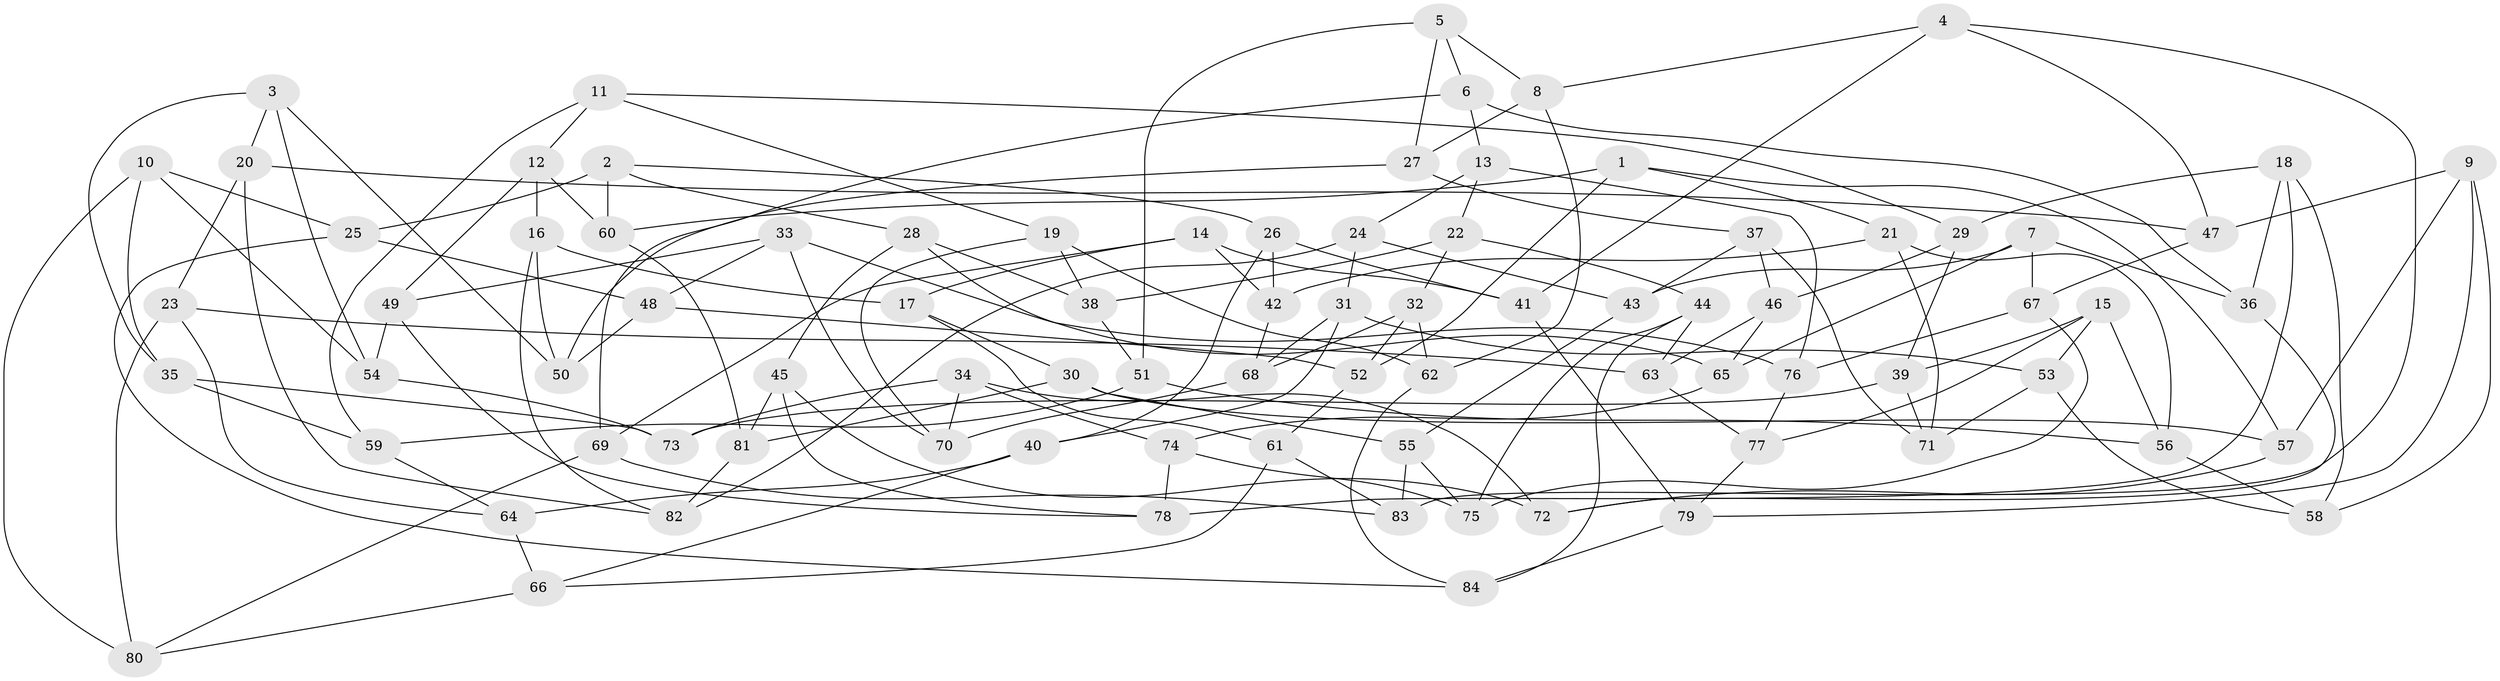 // Generated by graph-tools (version 1.1) at 2025/03/03/09/25 03:03:03]
// undirected, 84 vertices, 168 edges
graph export_dot {
graph [start="1"]
  node [color=gray90,style=filled];
  1;
  2;
  3;
  4;
  5;
  6;
  7;
  8;
  9;
  10;
  11;
  12;
  13;
  14;
  15;
  16;
  17;
  18;
  19;
  20;
  21;
  22;
  23;
  24;
  25;
  26;
  27;
  28;
  29;
  30;
  31;
  32;
  33;
  34;
  35;
  36;
  37;
  38;
  39;
  40;
  41;
  42;
  43;
  44;
  45;
  46;
  47;
  48;
  49;
  50;
  51;
  52;
  53;
  54;
  55;
  56;
  57;
  58;
  59;
  60;
  61;
  62;
  63;
  64;
  65;
  66;
  67;
  68;
  69;
  70;
  71;
  72;
  73;
  74;
  75;
  76;
  77;
  78;
  79;
  80;
  81;
  82;
  83;
  84;
  1 -- 52;
  1 -- 21;
  1 -- 60;
  1 -- 57;
  2 -- 26;
  2 -- 28;
  2 -- 60;
  2 -- 25;
  3 -- 35;
  3 -- 50;
  3 -- 54;
  3 -- 20;
  4 -- 83;
  4 -- 41;
  4 -- 47;
  4 -- 8;
  5 -- 6;
  5 -- 51;
  5 -- 8;
  5 -- 27;
  6 -- 13;
  6 -- 69;
  6 -- 36;
  7 -- 67;
  7 -- 65;
  7 -- 43;
  7 -- 36;
  8 -- 62;
  8 -- 27;
  9 -- 47;
  9 -- 79;
  9 -- 58;
  9 -- 57;
  10 -- 54;
  10 -- 25;
  10 -- 80;
  10 -- 35;
  11 -- 59;
  11 -- 29;
  11 -- 19;
  11 -- 12;
  12 -- 49;
  12 -- 16;
  12 -- 60;
  13 -- 76;
  13 -- 24;
  13 -- 22;
  14 -- 69;
  14 -- 17;
  14 -- 41;
  14 -- 42;
  15 -- 39;
  15 -- 77;
  15 -- 56;
  15 -- 53;
  16 -- 17;
  16 -- 50;
  16 -- 82;
  17 -- 61;
  17 -- 30;
  18 -- 29;
  18 -- 78;
  18 -- 58;
  18 -- 36;
  19 -- 62;
  19 -- 38;
  19 -- 70;
  20 -- 47;
  20 -- 23;
  20 -- 82;
  21 -- 56;
  21 -- 71;
  21 -- 42;
  22 -- 38;
  22 -- 32;
  22 -- 44;
  23 -- 80;
  23 -- 64;
  23 -- 63;
  24 -- 82;
  24 -- 43;
  24 -- 31;
  25 -- 48;
  25 -- 84;
  26 -- 41;
  26 -- 40;
  26 -- 42;
  27 -- 37;
  27 -- 50;
  28 -- 38;
  28 -- 65;
  28 -- 45;
  29 -- 46;
  29 -- 39;
  30 -- 57;
  30 -- 55;
  30 -- 81;
  31 -- 40;
  31 -- 53;
  31 -- 68;
  32 -- 68;
  32 -- 62;
  32 -- 52;
  33 -- 49;
  33 -- 70;
  33 -- 76;
  33 -- 48;
  34 -- 74;
  34 -- 72;
  34 -- 73;
  34 -- 70;
  35 -- 73;
  35 -- 59;
  36 -- 72;
  37 -- 46;
  37 -- 43;
  37 -- 71;
  38 -- 51;
  39 -- 73;
  39 -- 71;
  40 -- 64;
  40 -- 66;
  41 -- 79;
  42 -- 68;
  43 -- 55;
  44 -- 84;
  44 -- 63;
  44 -- 75;
  45 -- 81;
  45 -- 78;
  45 -- 72;
  46 -- 65;
  46 -- 63;
  47 -- 67;
  48 -- 50;
  48 -- 52;
  49 -- 78;
  49 -- 54;
  51 -- 56;
  51 -- 59;
  52 -- 61;
  53 -- 58;
  53 -- 71;
  54 -- 73;
  55 -- 83;
  55 -- 75;
  56 -- 58;
  57 -- 72;
  59 -- 64;
  60 -- 81;
  61 -- 66;
  61 -- 83;
  62 -- 84;
  63 -- 77;
  64 -- 66;
  65 -- 74;
  66 -- 80;
  67 -- 76;
  67 -- 75;
  68 -- 70;
  69 -- 83;
  69 -- 80;
  74 -- 78;
  74 -- 75;
  76 -- 77;
  77 -- 79;
  79 -- 84;
  81 -- 82;
}
